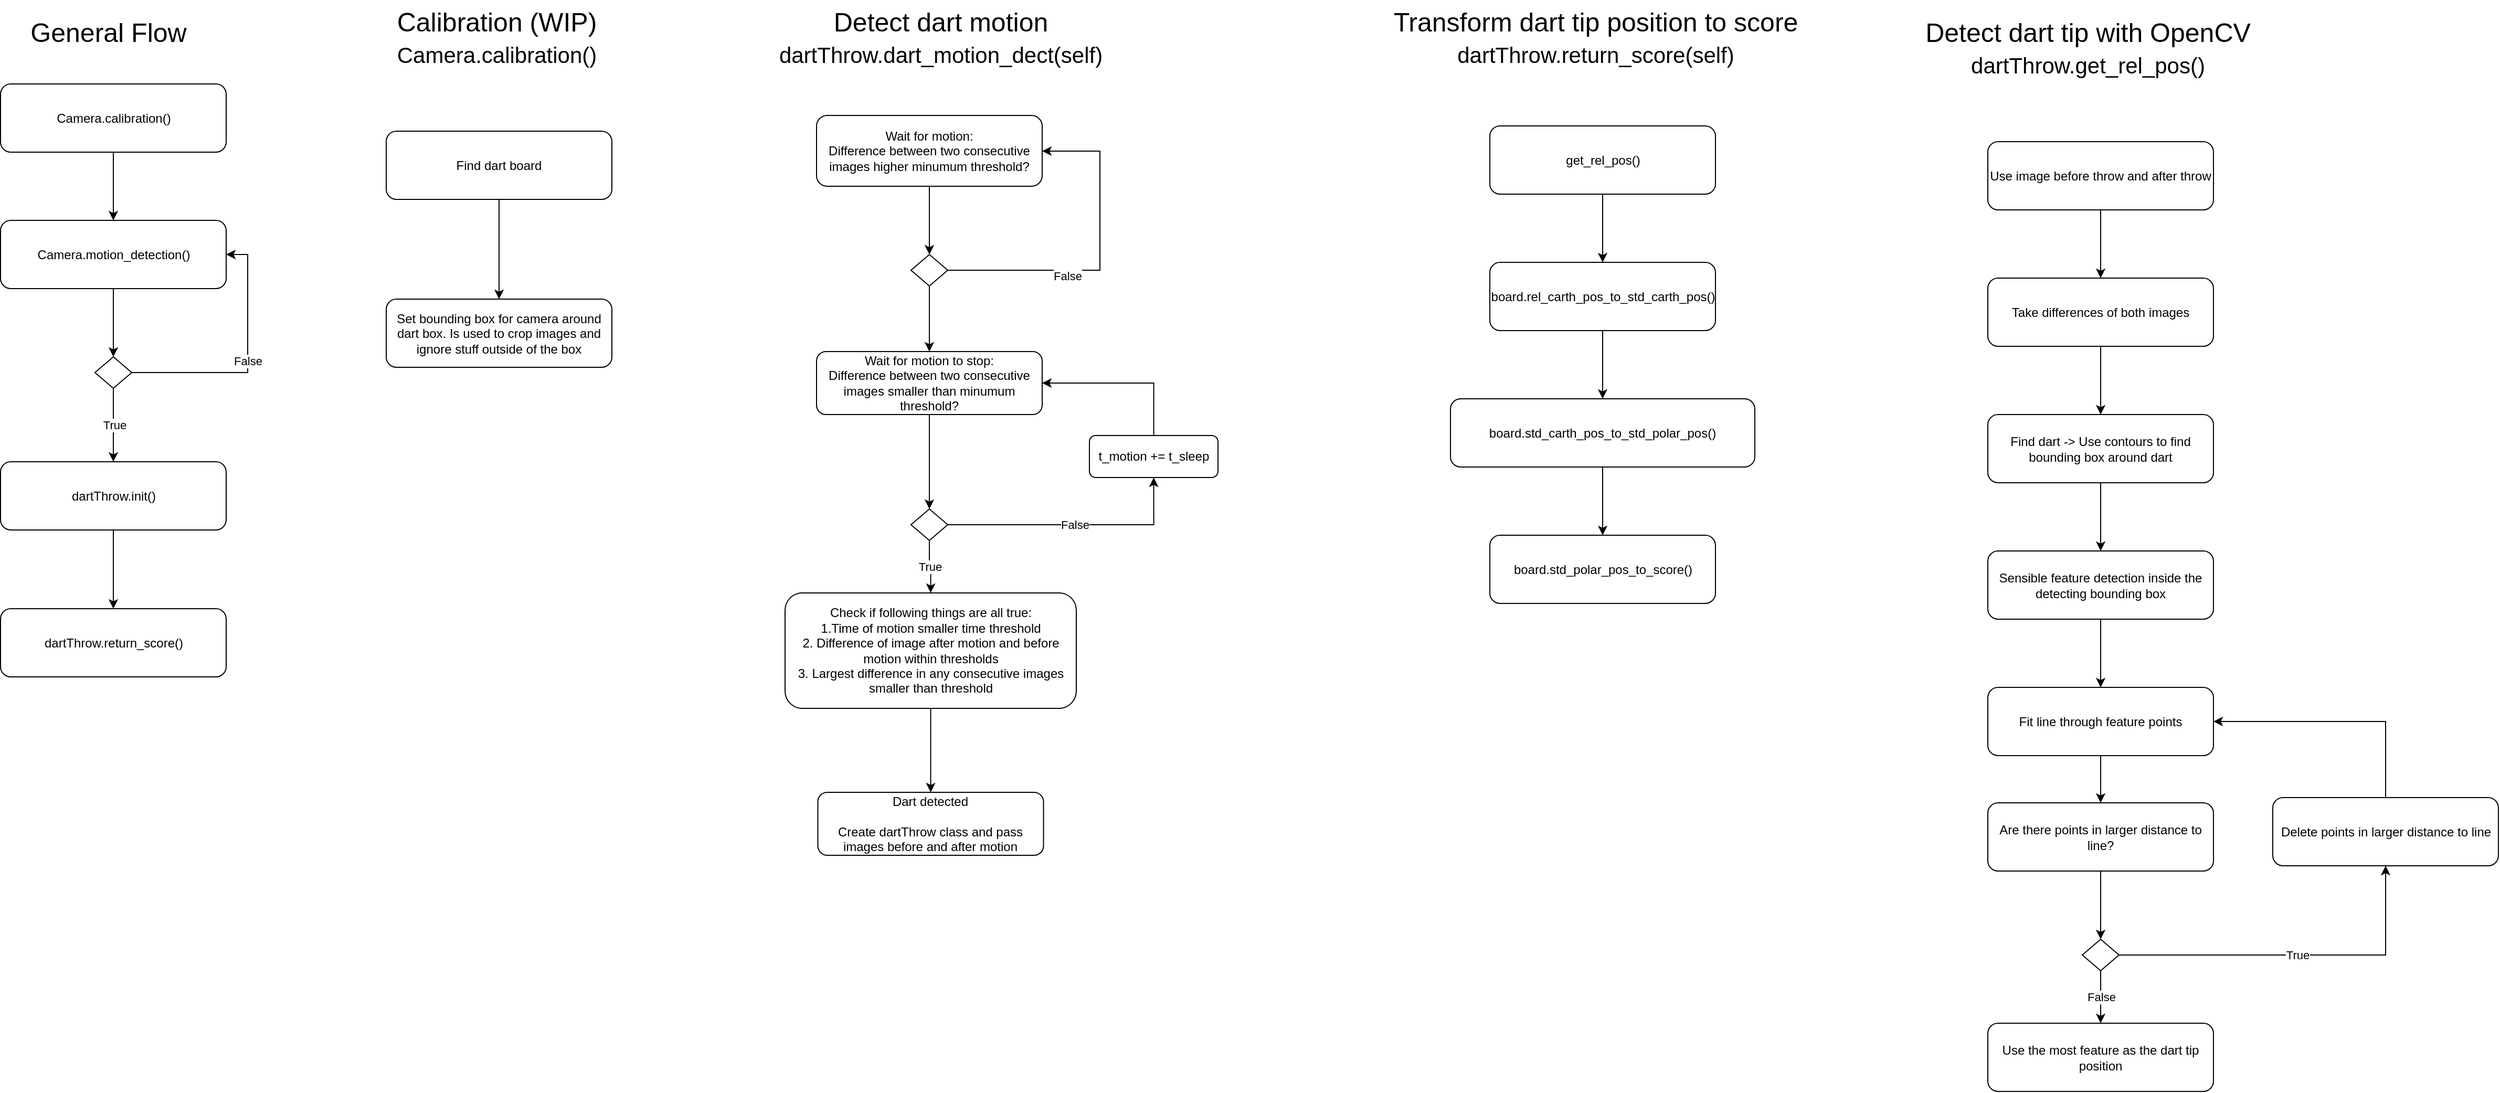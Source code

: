 <mxfile version="13.10.0" type="embed" pages="2">
    <diagram id="C5RBs43oDa-KdzZeNtuy" name="Flow diagrams (UML)">
        <mxGraphModel dx="1444" dy="1756" grid="1" gridSize="10" guides="1" tooltips="1" connect="1" arrows="1" fold="1" page="1" pageScale="1" pageWidth="827" pageHeight="1169" math="0" shadow="0">
            <root>
                <mxCell id="WIyWlLk6GJQsqaUBKTNV-0"/>
                <mxCell id="WIyWlLk6GJQsqaUBKTNV-1" parent="WIyWlLk6GJQsqaUBKTNV-0"/>
                <mxCell id="eSlVQK9-3WXb2-WeoMVP-9" style="edgeStyle=orthogonalEdgeStyle;rounded=0;orthogonalLoop=1;jettySize=auto;html=1;align=right;" parent="WIyWlLk6GJQsqaUBKTNV-1" source="eSlVQK9-3WXb2-WeoMVP-4" edge="1">
                    <mxGeometry relative="1" as="geometry">
                        <mxPoint x="250" y="40" as="targetPoint"/>
                    </mxGeometry>
                </mxCell>
                <mxCell id="eSlVQK9-3WXb2-WeoMVP-4" value="Camera.calibration()" style="rounded=1;whiteSpace=wrap;html=1;fontSize=12;glass=0;strokeWidth=1;shadow=0;align=center;" parent="WIyWlLk6GJQsqaUBKTNV-1" vertex="1">
                    <mxGeometry x="142.5" y="-90" width="215" height="65" as="geometry"/>
                </mxCell>
                <mxCell id="VfbfEg3--uczthN-Tf3u-11" value="True" style="edgeStyle=orthogonalEdgeStyle;rounded=0;orthogonalLoop=1;jettySize=auto;html=1;entryX=0.5;entryY=0;entryDx=0;entryDy=0;" parent="WIyWlLk6GJQsqaUBKTNV-1" source="eSlVQK9-3WXb2-WeoMVP-7" edge="1">
                    <mxGeometry relative="1" as="geometry">
                        <mxPoint x="250" y="270" as="targetPoint"/>
                    </mxGeometry>
                </mxCell>
                <mxCell id="VfbfEg3--uczthN-Tf3u-12" value="False" style="edgeStyle=orthogonalEdgeStyle;rounded=0;orthogonalLoop=1;jettySize=auto;html=1;entryX=1;entryY=0.5;entryDx=0;entryDy=0;" parent="WIyWlLk6GJQsqaUBKTNV-1" source="eSlVQK9-3WXb2-WeoMVP-7" target="VfbfEg3--uczthN-Tf3u-6" edge="1">
                    <mxGeometry relative="1" as="geometry">
                        <Array as="points">
                            <mxPoint x="378" y="185"/>
                            <mxPoint x="378" y="73"/>
                        </Array>
                    </mxGeometry>
                </mxCell>
                <mxCell id="eSlVQK9-3WXb2-WeoMVP-7" value="" style="rhombus;whiteSpace=wrap;html=1;shadow=0;fontFamily=Helvetica;fontSize=12;align=center;strokeWidth=1;spacing=6;spacingTop=-4;" parent="WIyWlLk6GJQsqaUBKTNV-1" vertex="1">
                    <mxGeometry x="232.5" y="170" width="35" height="30" as="geometry"/>
                </mxCell>
                <mxCell id="VfbfEg3--uczthN-Tf3u-8" style="edgeStyle=orthogonalEdgeStyle;rounded=0;orthogonalLoop=1;jettySize=auto;html=1;entryX=0.5;entryY=0;entryDx=0;entryDy=0;" parent="WIyWlLk6GJQsqaUBKTNV-1" source="VfbfEg3--uczthN-Tf3u-6" target="eSlVQK9-3WXb2-WeoMVP-7" edge="1">
                    <mxGeometry relative="1" as="geometry"/>
                </mxCell>
                <mxCell id="VfbfEg3--uczthN-Tf3u-6" value="Camera.motion_detection()" style="rounded=1;whiteSpace=wrap;html=1;fontSize=12;glass=0;strokeWidth=1;shadow=0;align=center;" parent="WIyWlLk6GJQsqaUBKTNV-1" vertex="1">
                    <mxGeometry x="142.5" y="40" width="215" height="65" as="geometry"/>
                </mxCell>
                <mxCell id="62Hfjq7e4kCcD0s8KkbQ-4" value="" style="edgeStyle=orthogonalEdgeStyle;rounded=0;orthogonalLoop=1;jettySize=auto;html=1;" parent="WIyWlLk6GJQsqaUBKTNV-1" source="VfbfEg3--uczthN-Tf3u-19" edge="1">
                    <mxGeometry relative="1" as="geometry">
                        <mxPoint x="250" y="410" as="targetPoint"/>
                    </mxGeometry>
                </mxCell>
                <mxCell id="VfbfEg3--uczthN-Tf3u-19" value="dartThrow.init()" style="rounded=1;whiteSpace=wrap;html=1;fontSize=12;glass=0;strokeWidth=1;shadow=0;align=center;" parent="WIyWlLk6GJQsqaUBKTNV-1" vertex="1">
                    <mxGeometry x="142.5" y="270" width="215" height="65" as="geometry"/>
                </mxCell>
                <mxCell id="VfbfEg3--uczthN-Tf3u-20" value="dartThrow.return_score()" style="rounded=1;whiteSpace=wrap;html=1;fontSize=12;glass=0;strokeWidth=1;shadow=0;align=center;" parent="WIyWlLk6GJQsqaUBKTNV-1" vertex="1">
                    <mxGeometry x="142.5" y="410" width="215" height="65" as="geometry"/>
                </mxCell>
                <mxCell id="VfbfEg3--uczthN-Tf3u-24" value="General Flow" style="text;html=1;align=center;verticalAlign=middle;resizable=0;points=[];autosize=1;strokeWidth=1;fontSize=25;" parent="WIyWlLk6GJQsqaUBKTNV-1" vertex="1">
                    <mxGeometry x="165" y="-160" width="160" height="40" as="geometry"/>
                </mxCell>
                <mxCell id="VfbfEg3--uczthN-Tf3u-25" value="Transform dart tip position to score&lt;br&gt;&lt;font style=&quot;font-size: 21px&quot;&gt;dartThrow.return_score(self)&lt;/font&gt;" style="text;html=1;align=center;verticalAlign=middle;resizable=0;points=[];autosize=1;strokeWidth=1;fontSize=25;" parent="WIyWlLk6GJQsqaUBKTNV-1" vertex="1">
                    <mxGeometry x="1461.5" y="-170" width="400" height="70" as="geometry"/>
                </mxCell>
                <mxCell id="VfbfEg3--uczthN-Tf3u-29" style="edgeStyle=orthogonalEdgeStyle;rounded=0;orthogonalLoop=1;jettySize=auto;html=1;entryX=0.5;entryY=0;entryDx=0;entryDy=0;fontSize=25;" parent="WIyWlLk6GJQsqaUBKTNV-1" source="VfbfEg3--uczthN-Tf3u-26" target="VfbfEg3--uczthN-Tf3u-27" edge="1">
                    <mxGeometry relative="1" as="geometry"/>
                </mxCell>
                <mxCell id="VfbfEg3--uczthN-Tf3u-26" value="get_rel_pos()" style="rounded=1;whiteSpace=wrap;html=1;fontSize=12;glass=0;strokeWidth=1;shadow=0;align=center;" parent="WIyWlLk6GJQsqaUBKTNV-1" vertex="1">
                    <mxGeometry x="1561.5" y="-50" width="215" height="65" as="geometry"/>
                </mxCell>
                <mxCell id="VfbfEg3--uczthN-Tf3u-30" style="edgeStyle=orthogonalEdgeStyle;rounded=0;orthogonalLoop=1;jettySize=auto;html=1;fontSize=25;" parent="WIyWlLk6GJQsqaUBKTNV-1" source="VfbfEg3--uczthN-Tf3u-27" target="VfbfEg3--uczthN-Tf3u-28" edge="1">
                    <mxGeometry relative="1" as="geometry"/>
                </mxCell>
                <mxCell id="VfbfEg3--uczthN-Tf3u-27" value="board.rel_carth_pos_to_std_carth_pos()" style="rounded=1;whiteSpace=wrap;html=1;fontSize=12;glass=0;strokeWidth=1;shadow=0;align=center;" parent="WIyWlLk6GJQsqaUBKTNV-1" vertex="1">
                    <mxGeometry x="1561.5" y="80" width="215" height="65" as="geometry"/>
                </mxCell>
                <mxCell id="VfbfEg3--uczthN-Tf3u-34" style="edgeStyle=orthogonalEdgeStyle;rounded=0;orthogonalLoop=1;jettySize=auto;html=1;fontSize=25;" parent="WIyWlLk6GJQsqaUBKTNV-1" source="VfbfEg3--uczthN-Tf3u-28" target="VfbfEg3--uczthN-Tf3u-31" edge="1">
                    <mxGeometry relative="1" as="geometry"/>
                </mxCell>
                <mxCell id="VfbfEg3--uczthN-Tf3u-28" value="board.std_carth_pos_to_std_polar_pos()" style="rounded=1;whiteSpace=wrap;html=1;fontSize=12;glass=0;strokeWidth=1;shadow=0;align=center;" parent="WIyWlLk6GJQsqaUBKTNV-1" vertex="1">
                    <mxGeometry x="1524" y="210" width="290" height="65" as="geometry"/>
                </mxCell>
                <mxCell id="VfbfEg3--uczthN-Tf3u-31" value="board.std_polar_pos_to_score()" style="rounded=1;whiteSpace=wrap;html=1;fontSize=12;glass=0;strokeWidth=1;shadow=0;align=center;" parent="WIyWlLk6GJQsqaUBKTNV-1" vertex="1">
                    <mxGeometry x="1561.5" y="340" width="215" height="65" as="geometry"/>
                </mxCell>
                <mxCell id="vM0_4PVjwewj4wCNWl0C-0" value="Detect dart tip with OpenCV&lt;font style=&quot;font-size: 21px&quot;&gt;&lt;br&gt;dartThrow.get_rel_pos()&lt;/font&gt;" style="text;html=1;align=center;verticalAlign=middle;resizable=0;points=[];autosize=1;strokeWidth=1;fontSize=25;" parent="WIyWlLk6GJQsqaUBKTNV-1" vertex="1">
                    <mxGeometry x="1966" y="-160" width="330" height="70" as="geometry"/>
                </mxCell>
                <mxCell id="vM0_4PVjwewj4wCNWl0C-1" style="edgeStyle=orthogonalEdgeStyle;rounded=0;orthogonalLoop=1;jettySize=auto;html=1;entryX=0.5;entryY=0;entryDx=0;entryDy=0;fontSize=25;" parent="WIyWlLk6GJQsqaUBKTNV-1" source="vM0_4PVjwewj4wCNWl0C-2" target="vM0_4PVjwewj4wCNWl0C-4" edge="1">
                    <mxGeometry relative="1" as="geometry"/>
                </mxCell>
                <mxCell id="vM0_4PVjwewj4wCNWl0C-2" value="Use image before throw and after throw" style="rounded=1;whiteSpace=wrap;html=1;fontSize=12;glass=0;strokeWidth=1;shadow=0;align=center;" parent="WIyWlLk6GJQsqaUBKTNV-1" vertex="1">
                    <mxGeometry x="2036" y="-35" width="215" height="65" as="geometry"/>
                </mxCell>
                <mxCell id="vM0_4PVjwewj4wCNWl0C-3" style="edgeStyle=orthogonalEdgeStyle;rounded=0;orthogonalLoop=1;jettySize=auto;html=1;fontSize=25;" parent="WIyWlLk6GJQsqaUBKTNV-1" source="vM0_4PVjwewj4wCNWl0C-4" target="vM0_4PVjwewj4wCNWl0C-6" edge="1">
                    <mxGeometry relative="1" as="geometry"/>
                </mxCell>
                <mxCell id="vM0_4PVjwewj4wCNWl0C-4" value="Take differences of both images" style="rounded=1;whiteSpace=wrap;html=1;fontSize=12;glass=0;strokeWidth=1;shadow=0;align=center;" parent="WIyWlLk6GJQsqaUBKTNV-1" vertex="1">
                    <mxGeometry x="2036" y="95" width="215" height="65" as="geometry"/>
                </mxCell>
                <mxCell id="vM0_4PVjwewj4wCNWl0C-5" style="edgeStyle=orthogonalEdgeStyle;rounded=0;orthogonalLoop=1;jettySize=auto;html=1;fontSize=25;" parent="WIyWlLk6GJQsqaUBKTNV-1" source="vM0_4PVjwewj4wCNWl0C-6" target="vM0_4PVjwewj4wCNWl0C-7" edge="1">
                    <mxGeometry relative="1" as="geometry"/>
                </mxCell>
                <mxCell id="vM0_4PVjwewj4wCNWl0C-6" value="Find dart -&amp;gt; Use contours to find bounding box around dart" style="rounded=1;whiteSpace=wrap;html=1;fontSize=12;glass=0;strokeWidth=1;shadow=0;align=center;" parent="WIyWlLk6GJQsqaUBKTNV-1" vertex="1">
                    <mxGeometry x="2036" y="225" width="215" height="65" as="geometry"/>
                </mxCell>
                <mxCell id="12" value="" style="edgeStyle=orthogonalEdgeStyle;rounded=0;orthogonalLoop=1;jettySize=auto;html=1;" parent="WIyWlLk6GJQsqaUBKTNV-1" source="vM0_4PVjwewj4wCNWl0C-7" target="10" edge="1">
                    <mxGeometry relative="1" as="geometry"/>
                </mxCell>
                <mxCell id="vM0_4PVjwewj4wCNWl0C-7" value="Sensible feature detection inside the detecting bounding box" style="rounded=1;whiteSpace=wrap;html=1;fontSize=12;glass=0;strokeWidth=1;shadow=0;align=center;" parent="WIyWlLk6GJQsqaUBKTNV-1" vertex="1">
                    <mxGeometry x="2036" y="355" width="215" height="65" as="geometry"/>
                </mxCell>
                <mxCell id="0" value="Use the most feature as the dart tip position" style="rounded=1;whiteSpace=wrap;html=1;fontSize=12;glass=0;strokeWidth=1;shadow=0;align=center;" parent="WIyWlLk6GJQsqaUBKTNV-1" vertex="1">
                    <mxGeometry x="2036" y="805" width="215" height="65" as="geometry"/>
                </mxCell>
                <mxCell id="2" value="Detect dart motion&lt;br&gt;&lt;font style=&quot;font-size: 21px&quot;&gt;dartThrow.dart_motion_dect(self)&lt;/font&gt;" style="text;html=1;align=center;verticalAlign=middle;resizable=0;points=[];autosize=1;strokeWidth=1;fontSize=25;" parent="WIyWlLk6GJQsqaUBKTNV-1" vertex="1">
                    <mxGeometry x="877.5" y="-170" width="320" height="70" as="geometry"/>
                </mxCell>
                <mxCell id="xlGA7ppBt4O4t2KMkHlv-17" style="edgeStyle=orthogonalEdgeStyle;rounded=0;orthogonalLoop=1;jettySize=auto;html=1;entryX=0.5;entryY=0;entryDx=0;entryDy=0;" parent="WIyWlLk6GJQsqaUBKTNV-1" source="9" target="xlGA7ppBt4O4t2KMkHlv-16" edge="1">
                    <mxGeometry relative="1" as="geometry"/>
                </mxCell>
                <mxCell id="9" value="Wait for motion: &lt;br&gt;Difference between two consecutive images higher minumum threshold?" style="rounded=1;whiteSpace=wrap;html=1;fontSize=12;glass=0;strokeWidth=1;shadow=0;align=center;" parent="WIyWlLk6GJQsqaUBKTNV-1" vertex="1">
                    <mxGeometry x="920" y="-60" width="215" height="67.5" as="geometry"/>
                </mxCell>
                <mxCell id="xlGA7ppBt4O4t2KMkHlv-24" value="False" style="edgeStyle=orthogonalEdgeStyle;rounded=0;orthogonalLoop=1;jettySize=auto;html=1;" parent="WIyWlLk6GJQsqaUBKTNV-1" source="xlGA7ppBt4O4t2KMkHlv-16" edge="1">
                    <mxGeometry x="-0.272" y="-5" relative="1" as="geometry">
                        <mxPoint x="1135" y="-26" as="targetPoint"/>
                        <mxPoint as="offset"/>
                        <Array as="points">
                            <mxPoint x="1190" y="88"/>
                            <mxPoint x="1190" y="-26"/>
                            <mxPoint x="1135" y="-26"/>
                        </Array>
                    </mxGeometry>
                </mxCell>
                <mxCell id="28" style="edgeStyle=orthogonalEdgeStyle;rounded=0;orthogonalLoop=1;jettySize=auto;html=1;entryX=0.5;entryY=0;entryDx=0;entryDy=0;" parent="WIyWlLk6GJQsqaUBKTNV-1" source="xlGA7ppBt4O4t2KMkHlv-16" target="xlGA7ppBt4O4t2KMkHlv-42" edge="1">
                    <mxGeometry relative="1" as="geometry">
                        <mxPoint x="1030" y="385" as="targetPoint"/>
                    </mxGeometry>
                </mxCell>
                <mxCell id="xlGA7ppBt4O4t2KMkHlv-16" value="" style="rhombus;whiteSpace=wrap;html=1;shadow=0;fontFamily=Helvetica;fontSize=12;align=center;strokeWidth=1;spacing=6;spacingTop=-4;" parent="WIyWlLk6GJQsqaUBKTNV-1" vertex="1">
                    <mxGeometry x="1010" y="72.5" width="35" height="30" as="geometry"/>
                </mxCell>
                <mxCell id="xlGA7ppBt4O4t2KMkHlv-18" style="edgeStyle=orthogonalEdgeStyle;rounded=0;orthogonalLoop=1;jettySize=auto;html=1;exitX=0.5;exitY=1;exitDx=0;exitDy=0;" parent="WIyWlLk6GJQsqaUBKTNV-1" edge="1">
                    <mxGeometry relative="1" as="geometry">
                        <mxPoint x="1027.5" y="100" as="sourcePoint"/>
                        <mxPoint x="1027.5" y="100" as="targetPoint"/>
                    </mxGeometry>
                </mxCell>
                <mxCell id="xlGA7ppBt4O4t2KMkHlv-48" value="True" style="edgeStyle=orthogonalEdgeStyle;rounded=0;orthogonalLoop=1;jettySize=auto;html=1;entryX=0.5;entryY=0;entryDx=0;entryDy=0;" parent="WIyWlLk6GJQsqaUBKTNV-1" source="xlGA7ppBt4O4t2KMkHlv-41" target="xlGA7ppBt4O4t2KMkHlv-63" edge="1">
                    <mxGeometry relative="1" as="geometry">
                        <mxPoint x="1027.5" y="860" as="targetPoint"/>
                    </mxGeometry>
                </mxCell>
                <mxCell id="31" value="False" style="edgeStyle=orthogonalEdgeStyle;rounded=0;orthogonalLoop=1;jettySize=auto;html=1;entryX=0.5;entryY=1;entryDx=0;entryDy=0;" parent="WIyWlLk6GJQsqaUBKTNV-1" source="xlGA7ppBt4O4t2KMkHlv-41" target="29" edge="1">
                    <mxGeometry relative="1" as="geometry">
                        <mxPoint x="1280" y="295" as="targetPoint"/>
                    </mxGeometry>
                </mxCell>
                <mxCell id="xlGA7ppBt4O4t2KMkHlv-41" value="" style="rhombus;whiteSpace=wrap;html=1;shadow=0;fontFamily=Helvetica;fontSize=12;align=center;strokeWidth=1;spacing=6;spacingTop=-4;" parent="WIyWlLk6GJQsqaUBKTNV-1" vertex="1">
                    <mxGeometry x="1010" y="315" width="35" height="30" as="geometry"/>
                </mxCell>
                <mxCell id="xlGA7ppBt4O4t2KMkHlv-46" style="edgeStyle=orthogonalEdgeStyle;rounded=0;orthogonalLoop=1;jettySize=auto;html=1;entryX=0.5;entryY=0;entryDx=0;entryDy=0;" parent="WIyWlLk6GJQsqaUBKTNV-1" source="xlGA7ppBt4O4t2KMkHlv-42" target="xlGA7ppBt4O4t2KMkHlv-41" edge="1">
                    <mxGeometry relative="1" as="geometry"/>
                </mxCell>
                <mxCell id="xlGA7ppBt4O4t2KMkHlv-42" value="Wait for motion to stop:&lt;br&gt;Difference between two consecutive images smaller than minumum threshold?" style="rounded=1;whiteSpace=wrap;html=1;fontSize=12;glass=0;strokeWidth=1;shadow=0;align=center;" parent="WIyWlLk6GJQsqaUBKTNV-1" vertex="1">
                    <mxGeometry x="920" y="165" width="215" height="60" as="geometry"/>
                </mxCell>
                <mxCell id="34" style="edgeStyle=orthogonalEdgeStyle;rounded=0;orthogonalLoop=1;jettySize=auto;html=1;entryX=0.5;entryY=0;entryDx=0;entryDy=0;" parent="WIyWlLk6GJQsqaUBKTNV-1" source="xlGA7ppBt4O4t2KMkHlv-63" target="xlGA7ppBt4O4t2KMkHlv-71" edge="1">
                    <mxGeometry relative="1" as="geometry"/>
                </mxCell>
                <mxCell id="xlGA7ppBt4O4t2KMkHlv-63" value="Check if following things are all true:&lt;br&gt;1.Time of motion smaller time threshold&lt;br&gt;2. Difference of image after motion and before motion within thresholds&lt;br&gt;3. Largest difference in any consecutive images smaller than threshold" style="rounded=1;whiteSpace=wrap;html=1;fontSize=12;glass=0;strokeWidth=1;shadow=0;align=center;" parent="WIyWlLk6GJQsqaUBKTNV-1" vertex="1">
                    <mxGeometry x="890" y="395" width="277.5" height="110" as="geometry"/>
                </mxCell>
                <mxCell id="xlGA7ppBt4O4t2KMkHlv-71" value="Dart detected&lt;br&gt;&lt;br&gt;Create dartThrow class and pass images before and after motion" style="rounded=1;whiteSpace=wrap;html=1;fontSize=12;glass=0;strokeWidth=1;shadow=0;align=center;" parent="WIyWlLk6GJQsqaUBKTNV-1" vertex="1">
                    <mxGeometry x="921.25" y="585" width="215" height="60" as="geometry"/>
                </mxCell>
                <mxCell id="18" style="edgeStyle=orthogonalEdgeStyle;rounded=0;orthogonalLoop=1;jettySize=auto;html=1;" parent="WIyWlLk6GJQsqaUBKTNV-1" source="10" target="13" edge="1">
                    <mxGeometry relative="1" as="geometry"/>
                </mxCell>
                <mxCell id="10" value="Fit line through feature points" style="rounded=1;whiteSpace=wrap;html=1;fontSize=12;glass=0;strokeWidth=1;shadow=0;align=center;" parent="WIyWlLk6GJQsqaUBKTNV-1" vertex="1">
                    <mxGeometry x="2036" y="485" width="215" height="65" as="geometry"/>
                </mxCell>
                <mxCell id="20" value="" style="edgeStyle=orthogonalEdgeStyle;rounded=0;orthogonalLoop=1;jettySize=auto;html=1;" parent="WIyWlLk6GJQsqaUBKTNV-1" source="13" target="14" edge="1">
                    <mxGeometry relative="1" as="geometry"/>
                </mxCell>
                <mxCell id="13" value="Are there points in larger distance to line?" style="rounded=1;whiteSpace=wrap;html=1;fontSize=12;glass=0;strokeWidth=1;shadow=0;align=center;" parent="WIyWlLk6GJQsqaUBKTNV-1" vertex="1">
                    <mxGeometry x="2036" y="595" width="215" height="65" as="geometry"/>
                </mxCell>
                <mxCell id="15" value="False" style="edgeStyle=orthogonalEdgeStyle;rounded=0;orthogonalLoop=1;jettySize=auto;html=1;" parent="WIyWlLk6GJQsqaUBKTNV-1" source="14" target="0" edge="1">
                    <mxGeometry relative="1" as="geometry"/>
                </mxCell>
                <mxCell id="16" value="True" style="edgeStyle=orthogonalEdgeStyle;rounded=0;orthogonalLoop=1;jettySize=auto;html=1;entryX=0.5;entryY=1;entryDx=0;entryDy=0;" parent="WIyWlLk6GJQsqaUBKTNV-1" source="14" target="21" edge="1">
                    <mxGeometry relative="1" as="geometry">
                        <mxPoint x="2327.5" y="745" as="targetPoint"/>
                    </mxGeometry>
                </mxCell>
                <mxCell id="14" value="" style="rhombus;whiteSpace=wrap;html=1;shadow=0;fontFamily=Helvetica;fontSize=12;align=center;strokeWidth=1;spacing=6;spacingTop=-4;" parent="WIyWlLk6GJQsqaUBKTNV-1" vertex="1">
                    <mxGeometry x="2126" y="725" width="35" height="30" as="geometry"/>
                </mxCell>
                <mxCell id="22" style="edgeStyle=orthogonalEdgeStyle;rounded=0;orthogonalLoop=1;jettySize=auto;html=1;entryX=1;entryY=0.5;entryDx=0;entryDy=0;" parent="WIyWlLk6GJQsqaUBKTNV-1" source="21" target="10" edge="1">
                    <mxGeometry relative="1" as="geometry">
                        <Array as="points">
                            <mxPoint x="2415.5" y="518"/>
                        </Array>
                    </mxGeometry>
                </mxCell>
                <mxCell id="21" value="Delete points in larger distance to line" style="rounded=1;whiteSpace=wrap;html=1;fontSize=12;glass=0;strokeWidth=1;shadow=0;align=center;" parent="WIyWlLk6GJQsqaUBKTNV-1" vertex="1">
                    <mxGeometry x="2307.5" y="590" width="215" height="65" as="geometry"/>
                </mxCell>
                <mxCell id="24" value="&lt;font&gt;Calibration (WIP)&lt;br&gt;&lt;/font&gt;&lt;font style=&quot;font-size: 21px&quot;&gt;Camera.calibration()&lt;/font&gt;" style="text;html=1;align=center;verticalAlign=middle;resizable=0;points=[];autosize=1;strokeWidth=1;fontSize=25;" parent="WIyWlLk6GJQsqaUBKTNV-1" vertex="1">
                    <mxGeometry x="510" y="-170" width="210" height="70" as="geometry"/>
                </mxCell>
                <mxCell id="26" style="edgeStyle=orthogonalEdgeStyle;rounded=0;orthogonalLoop=1;jettySize=auto;html=1;entryX=0.5;entryY=0;entryDx=0;entryDy=0;" parent="WIyWlLk6GJQsqaUBKTNV-1" source="25" target="27" edge="1">
                    <mxGeometry relative="1" as="geometry">
                        <mxPoint x="617.5" y="105.0" as="targetPoint"/>
                    </mxGeometry>
                </mxCell>
                <mxCell id="25" value="Find dart board" style="rounded=1;whiteSpace=wrap;html=1;fontSize=12;glass=0;strokeWidth=1;shadow=0;align=center;" parent="WIyWlLk6GJQsqaUBKTNV-1" vertex="1">
                    <mxGeometry x="510" y="-45" width="215" height="65" as="geometry"/>
                </mxCell>
                <mxCell id="27" value="Set bounding box for camera around dart box. Is used to crop images and ignore stuff outside of the box" style="rounded=1;whiteSpace=wrap;html=1;fontSize=12;glass=0;strokeWidth=1;shadow=0;align=center;" parent="WIyWlLk6GJQsqaUBKTNV-1" vertex="1">
                    <mxGeometry x="510" y="115" width="215" height="65" as="geometry"/>
                </mxCell>
                <mxCell id="32" style="edgeStyle=orthogonalEdgeStyle;rounded=0;orthogonalLoop=1;jettySize=auto;html=1;entryX=1;entryY=0.5;entryDx=0;entryDy=0;exitX=0.5;exitY=0;exitDx=0;exitDy=0;" parent="WIyWlLk6GJQsqaUBKTNV-1" source="29" target="xlGA7ppBt4O4t2KMkHlv-42" edge="1">
                    <mxGeometry relative="1" as="geometry">
                        <Array as="points">
                            <mxPoint x="1241" y="195"/>
                        </Array>
                    </mxGeometry>
                </mxCell>
                <mxCell id="29" value="t_motion += t_sleep" style="rounded=1;whiteSpace=wrap;html=1;fontSize=12;glass=0;strokeWidth=1;shadow=0;align=center;" parent="WIyWlLk6GJQsqaUBKTNV-1" vertex="1">
                    <mxGeometry x="1180" y="245" width="122.5" height="40" as="geometry"/>
                </mxCell>
            </root>
        </mxGraphModel>
    </diagram>
    <diagram id="4N21EgczrAuXKmDjtq6Z" name="Class diagram UML">
        <mxGraphModel dx="1213" dy="1939" grid="1" gridSize="10" guides="1" tooltips="1" connect="1" arrows="1" fold="1" page="1" pageScale="1" pageWidth="850" pageHeight="1100" math="0" shadow="0">
            <root>
                <mxCell id="wfajoiQt14GMa8PLNwFg-0"/>
                <mxCell id="wfajoiQt14GMa8PLNwFg-1" parent="wfajoiQt14GMa8PLNwFg-0"/>
                <mxCell id="OmKr6UN50WmlXpBel6JU-7" value="dartThrow" style="swimlane;fontStyle=1;align=center;verticalAlign=top;childLayout=stackLayout;horizontal=1;startSize=26;horizontalStack=0;resizeParent=1;resizeParentMax=0;resizeLast=0;collapsible=1;marginBottom=0;" parent="wfajoiQt14GMa8PLNwFg-1" vertex="1">
                    <mxGeometry x="1040" y="20" width="400" height="312" as="geometry"/>
                </mxCell>
                <mxCell id="OmKr6UN50WmlXpBel6JU-8" value="+ img_before_link: str&#10;+ board: Board&#10;+ img_after_link: str&#10;+ score: int" style="text;strokeColor=none;fillColor=none;align=left;verticalAlign=top;spacingLeft=4;spacingRight=4;overflow=hidden;rotatable=0;points=[[0,0.5],[1,0.5]];portConstraint=eastwest;" parent="OmKr6UN50WmlXpBel6JU-7" vertex="1">
                    <mxGeometry y="26" width="400" height="124" as="geometry"/>
                </mxCell>
                <mxCell id="OmKr6UN50WmlXpBel6JU-9" value="" style="line;strokeWidth=1;fillColor=none;align=left;verticalAlign=middle;spacingTop=-1;spacingLeft=3;spacingRight=3;rotatable=0;labelPosition=right;points=[];portConstraint=eastwest;" parent="OmKr6UN50WmlXpBel6JU-7" vertex="1">
                    <mxGeometry y="150" width="400" height="20" as="geometry"/>
                </mxCell>
                <mxCell id="OmKr6UN50WmlXpBel6JU-10" value="+ get_rel_pos(self): ndarray(2,1)" style="text;strokeColor=none;fillColor=none;align=left;verticalAlign=top;spacingLeft=4;spacingRight=4;overflow=hidden;rotatable=0;points=[[0,0.5],[1,0.5]];portConstraint=eastwest;" parent="OmKr6UN50WmlXpBel6JU-7" vertex="1">
                    <mxGeometry y="170" width="400" height="142" as="geometry"/>
                </mxCell>
                <mxCell id="OmKr6UN50WmlXpBel6JU-3" value="Camera" style="swimlane;fontStyle=1;align=center;verticalAlign=top;childLayout=stackLayout;horizontal=1;startSize=26;horizontalStack=0;resizeParent=1;resizeParentMax=0;resizeLast=0;collapsible=1;marginBottom=0;" parent="wfajoiQt14GMa8PLNwFg-1" vertex="1">
                    <mxGeometry x="1350" y="-330" width="400" height="262" as="geometry"/>
                </mxCell>
                <mxCell id="OmKr6UN50WmlXpBel6JU-4" value="+ board: Board&#10;+ name: str&#10;+ rotation: int&#10;+ width: int&#10;+ height: int&#10;+ dartThrow: dartThrow&#10;+ rel_pts: dict&#10;+ bnds: dict" style="text;strokeColor=none;fillColor=none;align=left;verticalAlign=top;spacingLeft=4;spacingRight=4;overflow=hidden;rotatable=0;points=[[0,0.5],[1,0.5]];portConstraint=eastwest;" parent="OmKr6UN50WmlXpBel6JU-3" vertex="1">
                    <mxGeometry y="26" width="400" height="134" as="geometry"/>
                </mxCell>
                <mxCell id="OmKr6UN50WmlXpBel6JU-5" value="" style="line;strokeWidth=1;fillColor=none;align=left;verticalAlign=middle;spacingTop=-1;spacingLeft=3;spacingRight=3;rotatable=0;labelPosition=right;points=[];portConstraint=eastwest;" parent="OmKr6UN50WmlXpBel6JU-3" vertex="1">
                    <mxGeometry y="160" width="400" height="20" as="geometry"/>
                </mxCell>
                <mxCell id="OmKr6UN50WmlXpBel6JU-6" value="+ calibration(self): Board&#10;+ motiton_detection(self): dartThrow&#10;+ get_camera_bnds(img1,img2): float" style="text;strokeColor=none;fillColor=none;align=left;verticalAlign=top;spacingLeft=4;spacingRight=4;overflow=hidden;rotatable=0;points=[[0,0.5],[1,0.5]];portConstraint=eastwest;" parent="OmKr6UN50WmlXpBel6JU-3" vertex="1">
                    <mxGeometry y="180" width="400" height="82" as="geometry"/>
                </mxCell>
                <mxCell id="iejerguTW9XlyPYa5zTu-0" value="Board" style="swimlane;fontStyle=1;align=center;verticalAlign=top;childLayout=stackLayout;horizontal=1;startSize=26;horizontalStack=0;resizeParent=1;resizeParentMax=0;resizeLast=0;collapsible=1;marginBottom=0;" parent="wfajoiQt14GMa8PLNwFg-1" vertex="1">
                    <mxGeometry x="1630" y="20" width="300" height="190" as="geometry"/>
                </mxCell>
                <mxCell id="iejerguTW9XlyPYa5zTu-1" value="+ pts: ndarray(4,2)&#10;+ std_pts: ndarray(4,2)&#10;+ h: ndarray(3,3)" style="text;strokeColor=none;fillColor=none;align=left;verticalAlign=top;spacingLeft=4;spacingRight=4;overflow=hidden;rotatable=0;points=[[0,0.5],[1,0.5]];portConstraint=eastwest;" parent="iejerguTW9XlyPYa5zTu-0" vertex="1">
                    <mxGeometry y="26" width="300" height="54" as="geometry"/>
                </mxCell>
                <mxCell id="iejerguTW9XlyPYa5zTu-2" value="" style="line;strokeWidth=1;fillColor=none;align=left;verticalAlign=middle;spacingTop=-1;spacingLeft=3;spacingRight=3;rotatable=0;labelPosition=right;points=[];portConstraint=eastwest;" parent="iejerguTW9XlyPYa5zTu-0" vertex="1">
                    <mxGeometry y="80" width="300" height="8" as="geometry"/>
                </mxCell>
                <mxCell id="iejerguTW9XlyPYa5zTu-3" value="+ get_homography_matrix(self)&#10;+get_std_pts(self)&#10;+ rel_carth_pos_to_std_carth_pos(selfs): ndarrar(2,1)&#10;+ std_carth_pos_to_std_polar_pos(self): ndarray(2,1)&#10;+ std_polar_pos_to_score(self): int&#10;+ get_score(self): int" style="text;strokeColor=none;fillColor=none;align=left;verticalAlign=top;spacingLeft=4;spacingRight=4;overflow=hidden;rotatable=0;points=[[0,0.5],[1,0.5]];portConstraint=eastwest;" parent="iejerguTW9XlyPYa5zTu-0" vertex="1">
                    <mxGeometry y="88" width="300" height="102" as="geometry"/>
                </mxCell>
                <mxCell id="xg-afWu9veCKLIReowbl-1" value="&lt;font style=&quot;font-size: 12px ; line-height: 100%&quot;&gt;Composition&lt;/font&gt;" style="endArrow=open;html=1;endSize=12;startArrow=diamondThin;startSize=14;startFill=1;edgeStyle=orthogonalEdgeStyle;align=center;verticalAlign=bottom;fontSize=25;entryX=0.5;entryY=0;entryDx=0;entryDy=0;" parent="wfajoiQt14GMa8PLNwFg-1" source="OmKr6UN50WmlXpBel6JU-6" target="iejerguTW9XlyPYa5zTu-0" edge="1">
                    <mxGeometry x="-0.055" relative="1" as="geometry">
                        <mxPoint x="1616" y="-64" as="sourcePoint"/>
                        <mxPoint x="1250" y="30" as="targetPoint"/>
                        <Array as="points">
                            <mxPoint x="1616" y="-30"/>
                            <mxPoint x="1780" y="-30"/>
                        </Array>
                        <mxPoint as="offset"/>
                    </mxGeometry>
                </mxCell>
                <mxCell id="xg-afWu9veCKLIReowbl-2" value="&lt;font style=&quot;font-size: 12px ; line-height: 100%&quot;&gt;Composition&lt;/font&gt;" style="endArrow=open;html=1;endSize=12;startArrow=diamondThin;startSize=14;startFill=1;edgeStyle=orthogonalEdgeStyle;align=center;verticalAlign=bottom;fontSize=25;entryX=0.5;entryY=0;entryDx=0;entryDy=0;" parent="wfajoiQt14GMa8PLNwFg-1" source="OmKr6UN50WmlXpBel6JU-6" target="OmKr6UN50WmlXpBel6JU-7" edge="1">
                    <mxGeometry x="-0.055" relative="1" as="geometry">
                        <mxPoint x="1480" y="-60" as="sourcePoint"/>
                        <mxPoint x="1597" y="20" as="targetPoint"/>
                        <Array as="points">
                            <mxPoint x="1483" y="-50"/>
                            <mxPoint x="1480" y="-50"/>
                            <mxPoint x="1480" y="-30"/>
                            <mxPoint x="1240" y="-30"/>
                        </Array>
                        <mxPoint as="offset"/>
                    </mxGeometry>
                </mxCell>
                <mxCell id="xg-afWu9veCKLIReowbl-3" value="&lt;font style=&quot;font-size: 12px ; line-height: 100%&quot;&gt;Composition&lt;/font&gt;" style="endArrow=open;html=1;endSize=12;startArrow=diamondThin;startSize=14;startFill=1;edgeStyle=orthogonalEdgeStyle;align=center;verticalAlign=bottom;fontSize=25;" parent="wfajoiQt14GMa8PLNwFg-1" target="iejerguTW9XlyPYa5zTu-1" edge="1">
                    <mxGeometry x="-0.055" relative="1" as="geometry">
                        <mxPoint x="1440" y="73" as="sourcePoint"/>
                        <mxPoint x="1250" y="30" as="targetPoint"/>
                        <Array as="points">
                            <mxPoint x="1520" y="73"/>
                            <mxPoint x="1520" y="73"/>
                        </Array>
                        <mxPoint as="offset"/>
                    </mxGeometry>
                </mxCell>
                <mxCell id="onLl2NzgRQd_MlfvZuTI-0" value="VideoStream" style="swimlane;fontStyle=1;align=center;verticalAlign=top;childLayout=stackLayout;horizontal=1;startSize=26;horizontalStack=0;resizeParent=1;resizeParentMax=0;resizeLast=0;collapsible=1;marginBottom=0;" vertex="1" parent="wfajoiQt14GMa8PLNwFg-1">
                    <mxGeometry x="2080" y="20" width="300" height="220" as="geometry"/>
                </mxCell>
                <mxCell id="onLl2NzgRQd_MlfvZuTI-1" value="+ stream: cv2.Videocapture&#10;+ grapped: bool&#10;+ fram: image&#10;+ rotCode: int" style="text;strokeColor=none;fillColor=none;align=left;verticalAlign=top;spacingLeft=4;spacingRight=4;overflow=hidden;rotatable=0;points=[[0,0.5],[1,0.5]];portConstraint=eastwest;" vertex="1" parent="onLl2NzgRQd_MlfvZuTI-0">
                    <mxGeometry y="26" width="300" height="84" as="geometry"/>
                </mxCell>
                <mxCell id="onLl2NzgRQd_MlfvZuTI-2" value="" style="line;strokeWidth=1;fillColor=none;align=left;verticalAlign=middle;spacingTop=-1;spacingLeft=3;spacingRight=3;rotatable=0;labelPosition=right;points=[];portConstraint=eastwest;" vertex="1" parent="onLl2NzgRQd_MlfvZuTI-0">
                    <mxGeometry y="110" width="300" height="8" as="geometry"/>
                </mxCell>
                <mxCell id="onLl2NzgRQd_MlfvZuTI-3" value="+ start(self)&#10;+ update(self) --&gt; runs in thread&#10;+ read()&#10;+ stop()" style="text;strokeColor=none;fillColor=none;align=left;verticalAlign=top;spacingLeft=4;spacingRight=4;overflow=hidden;rotatable=0;points=[[0,0.5],[1,0.5]];portConstraint=eastwest;" vertex="1" parent="onLl2NzgRQd_MlfvZuTI-0">
                    <mxGeometry y="118" width="300" height="102" as="geometry"/>
                </mxCell>
                <mxCell id="onLl2NzgRQd_MlfvZuTI-4" value="&lt;font style=&quot;font-size: 12px ; line-height: 100%&quot;&gt;Composition&lt;/font&gt;" style="endArrow=open;html=1;endSize=12;startArrow=diamondThin;startSize=14;startFill=1;edgeStyle=orthogonalEdgeStyle;align=center;verticalAlign=bottom;fontSize=25;entryX=0.5;entryY=0;entryDx=0;entryDy=0;exitX=1;exitY=0.5;exitDx=0;exitDy=0;" edge="1" parent="wfajoiQt14GMa8PLNwFg-1" source="OmKr6UN50WmlXpBel6JU-6" target="onLl2NzgRQd_MlfvZuTI-0">
                    <mxGeometry x="-0.263" relative="1" as="geometry">
                        <mxPoint x="1626" y="-58.0" as="sourcePoint"/>
                        <mxPoint x="1790" y="30" as="targetPoint"/>
                        <Array as="points">
                            <mxPoint x="2220" y="-109"/>
                        </Array>
                        <mxPoint as="offset"/>
                    </mxGeometry>
                </mxCell>
            </root>
        </mxGraphModel>
    </diagram>
</mxfile>